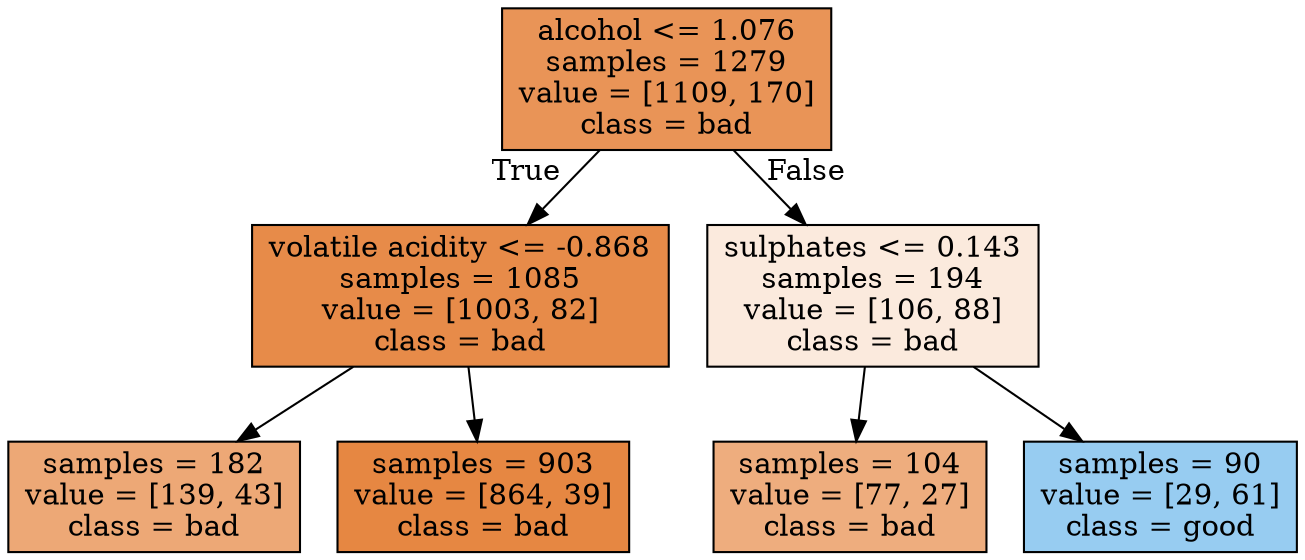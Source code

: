digraph Tree {
node [shape=box, style="filled", color="black"] ;
0 [label="alcohol <= 1.076\nsamples = 1279\nvalue = [1109, 170]\nclass = bad", fillcolor="#e99457"] ;
1 [label="volatile acidity <= -0.868\nsamples = 1085\nvalue = [1003, 82]\nclass = bad", fillcolor="#e78b49"] ;
0 -> 1 [labeldistance=2.5, labelangle=45, headlabel="True"] ;
2 [label="samples = 182\nvalue = [139, 43]\nclass = bad", fillcolor="#eda876"] ;
1 -> 2 ;
3 [label="samples = 903\nvalue = [864, 39]\nclass = bad", fillcolor="#e68742"] ;
1 -> 3 ;
4 [label="sulphates <= 0.143\nsamples = 194\nvalue = [106, 88]\nclass = bad", fillcolor="#fbeadd"] ;
0 -> 4 [labeldistance=2.5, labelangle=-45, headlabel="False"] ;
5 [label="samples = 104\nvalue = [77, 27]\nclass = bad", fillcolor="#eead7e"] ;
4 -> 5 ;
6 [label="samples = 90\nvalue = [29, 61]\nclass = good", fillcolor="#97ccf1"] ;
4 -> 6 ;
}